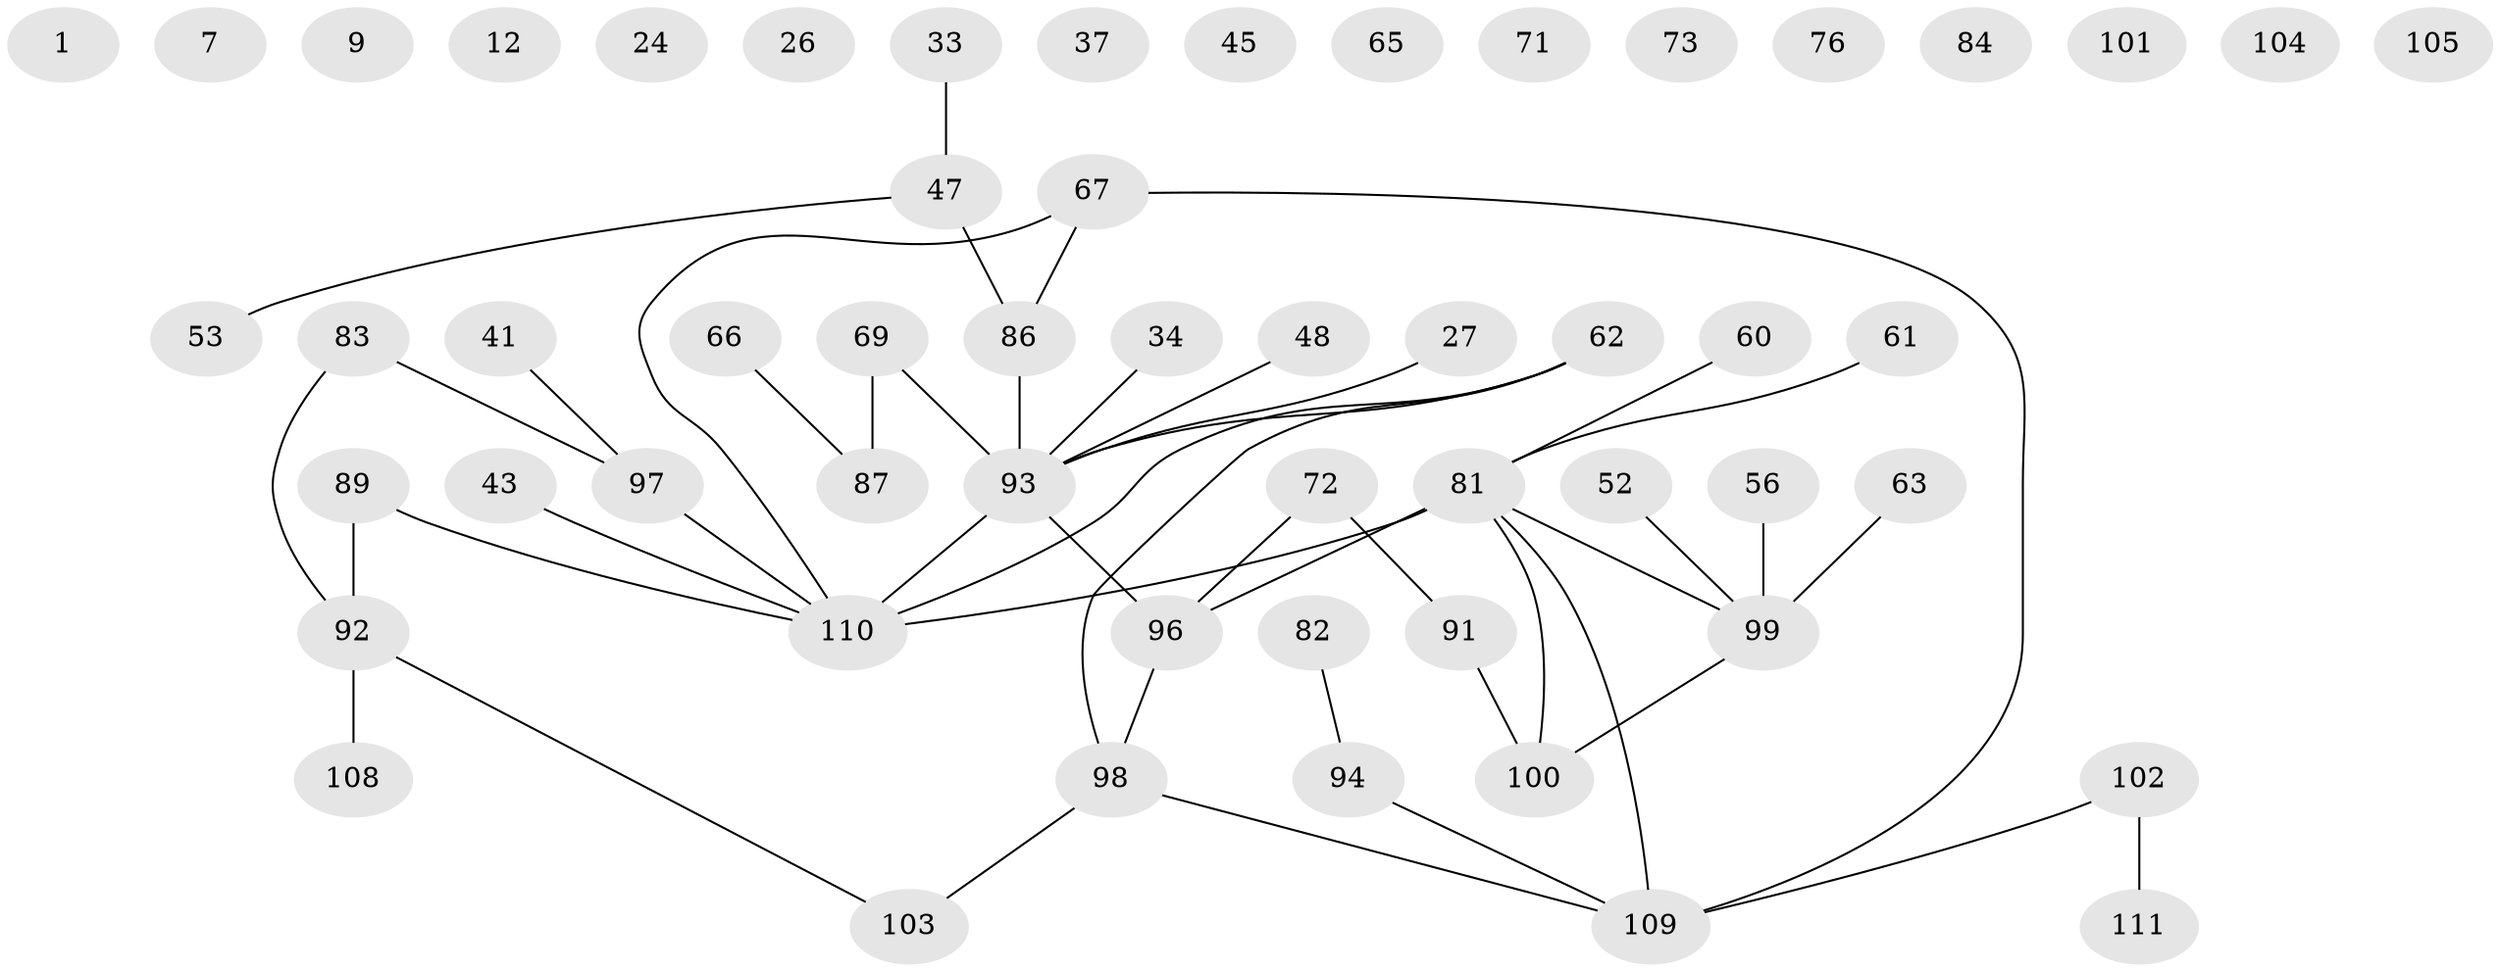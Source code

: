 // original degree distribution, {0: 0.14414414414414414, 1: 0.25225225225225223, 4: 0.09009009009009009, 3: 0.23423423423423423, 2: 0.21621621621621623, 5: 0.05405405405405406, 6: 0.009009009009009009}
// Generated by graph-tools (version 1.1) at 2025/40/03/09/25 04:40:28]
// undirected, 55 vertices, 48 edges
graph export_dot {
graph [start="1"]
  node [color=gray90,style=filled];
  1;
  7;
  9;
  12;
  24;
  26;
  27;
  33;
  34;
  37;
  41;
  43;
  45;
  47;
  48 [super="+30"];
  52;
  53;
  56;
  60;
  61;
  62;
  63;
  65;
  66;
  67 [super="+59+50+38"];
  69;
  71;
  72;
  73;
  76;
  81 [super="+79"];
  82;
  83 [super="+49"];
  84;
  86 [super="+5+20"];
  87 [super="+57"];
  89 [super="+42+78"];
  91;
  92;
  93 [super="+10+70+74"];
  94 [super="+40+80"];
  96 [super="+25+95"];
  97 [super="+31+39+68"];
  98 [super="+88+90"];
  99;
  100 [super="+64"];
  101;
  102;
  103 [super="+11"];
  104;
  105;
  108;
  109 [super="+16+107"];
  110 [super="+44+106+85"];
  111;
  27 -- 93;
  33 -- 47;
  34 -- 93;
  41 -- 97;
  43 -- 110;
  47 -- 53;
  47 -- 86 [weight=2];
  48 -- 93;
  52 -- 99;
  56 -- 99;
  60 -- 81;
  61 -- 81;
  62 -- 110 [weight=2];
  62 -- 93;
  62 -- 98;
  63 -- 99;
  66 -- 87;
  67 -- 109;
  67 -- 110;
  67 -- 86;
  69 -- 87;
  69 -- 93;
  72 -- 91;
  72 -- 96;
  81 -- 100;
  81 -- 110 [weight=3];
  81 -- 96 [weight=2];
  81 -- 99;
  81 -- 109;
  82 -- 94;
  83 -- 92;
  83 -- 97;
  86 -- 93;
  89 -- 92;
  89 -- 110;
  91 -- 100;
  92 -- 103;
  92 -- 108;
  93 -- 96 [weight=4];
  93 -- 110;
  94 -- 109;
  96 -- 98;
  97 -- 110 [weight=3];
  98 -- 103;
  98 -- 109;
  99 -- 100 [weight=2];
  102 -- 109;
  102 -- 111;
}
